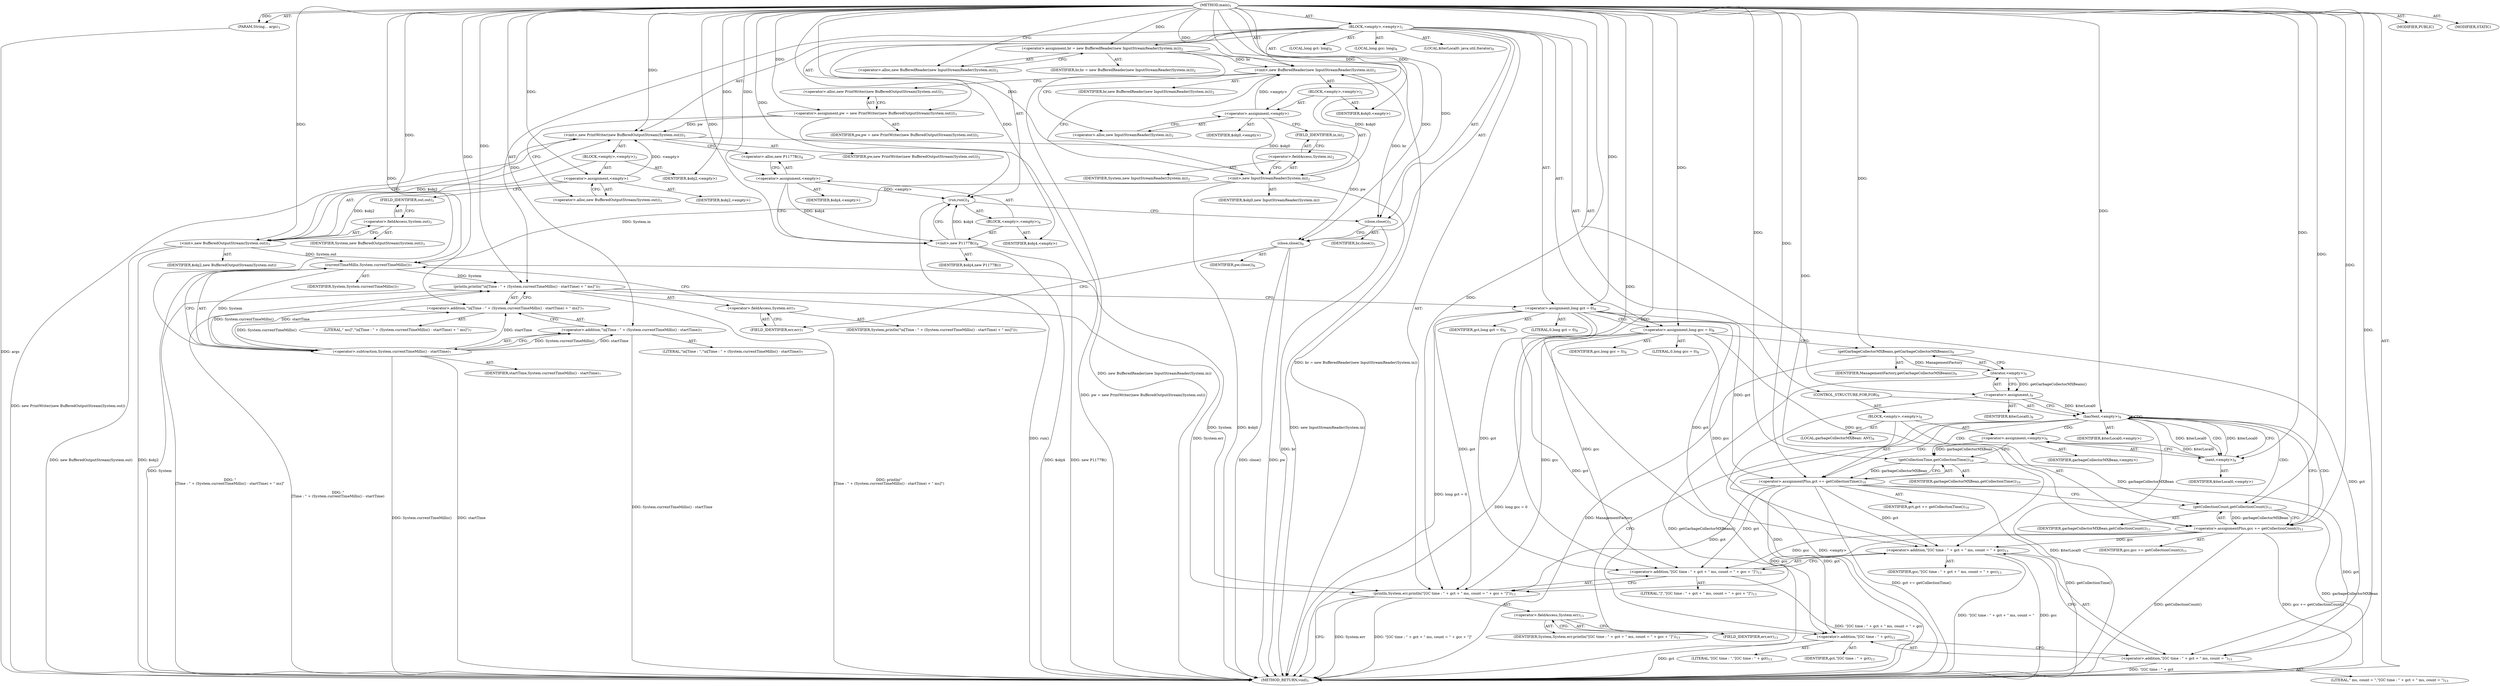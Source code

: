 digraph "main" {  
"17" [label = <(METHOD,main)<SUB>1</SUB>> ]
"18" [label = <(PARAM,String... args)<SUB>1</SUB>> ]
"19" [label = <(BLOCK,&lt;empty&gt;,&lt;empty&gt;)<SUB>1</SUB>> ]
"20" [label = <(&lt;operator&gt;.assignment,br = new BufferedReader(new InputStreamReader(System.in)))<SUB>2</SUB>> ]
"21" [label = <(IDENTIFIER,br,br = new BufferedReader(new InputStreamReader(System.in)))<SUB>2</SUB>> ]
"22" [label = <(&lt;operator&gt;.alloc,new BufferedReader(new InputStreamReader(System.in)))<SUB>2</SUB>> ]
"23" [label = <(&lt;init&gt;,new BufferedReader(new InputStreamReader(System.in)))<SUB>2</SUB>> ]
"24" [label = <(IDENTIFIER,br,new BufferedReader(new InputStreamReader(System.in)))<SUB>2</SUB>> ]
"25" [label = <(BLOCK,&lt;empty&gt;,&lt;empty&gt;)<SUB>2</SUB>> ]
"26" [label = <(&lt;operator&gt;.assignment,&lt;empty&gt;)> ]
"27" [label = <(IDENTIFIER,$obj0,&lt;empty&gt;)> ]
"28" [label = <(&lt;operator&gt;.alloc,new InputStreamReader(System.in))<SUB>2</SUB>> ]
"29" [label = <(&lt;init&gt;,new InputStreamReader(System.in))<SUB>2</SUB>> ]
"30" [label = <(IDENTIFIER,$obj0,new InputStreamReader(System.in))> ]
"31" [label = <(&lt;operator&gt;.fieldAccess,System.in)<SUB>2</SUB>> ]
"32" [label = <(IDENTIFIER,System,new InputStreamReader(System.in))<SUB>2</SUB>> ]
"33" [label = <(FIELD_IDENTIFIER,in,in)<SUB>2</SUB>> ]
"34" [label = <(IDENTIFIER,$obj0,&lt;empty&gt;)> ]
"35" [label = <(&lt;operator&gt;.assignment,pw = new PrintWriter(new BufferedOutputStream(System.out)))<SUB>3</SUB>> ]
"36" [label = <(IDENTIFIER,pw,pw = new PrintWriter(new BufferedOutputStream(System.out)))<SUB>3</SUB>> ]
"37" [label = <(&lt;operator&gt;.alloc,new PrintWriter(new BufferedOutputStream(System.out)))<SUB>3</SUB>> ]
"38" [label = <(&lt;init&gt;,new PrintWriter(new BufferedOutputStream(System.out)))<SUB>3</SUB>> ]
"39" [label = <(IDENTIFIER,pw,new PrintWriter(new BufferedOutputStream(System.out)))<SUB>3</SUB>> ]
"40" [label = <(BLOCK,&lt;empty&gt;,&lt;empty&gt;)<SUB>3</SUB>> ]
"41" [label = <(&lt;operator&gt;.assignment,&lt;empty&gt;)> ]
"42" [label = <(IDENTIFIER,$obj2,&lt;empty&gt;)> ]
"43" [label = <(&lt;operator&gt;.alloc,new BufferedOutputStream(System.out))<SUB>3</SUB>> ]
"44" [label = <(&lt;init&gt;,new BufferedOutputStream(System.out))<SUB>3</SUB>> ]
"45" [label = <(IDENTIFIER,$obj2,new BufferedOutputStream(System.out))> ]
"46" [label = <(&lt;operator&gt;.fieldAccess,System.out)<SUB>3</SUB>> ]
"47" [label = <(IDENTIFIER,System,new BufferedOutputStream(System.out))<SUB>3</SUB>> ]
"48" [label = <(FIELD_IDENTIFIER,out,out)<SUB>3</SUB>> ]
"49" [label = <(IDENTIFIER,$obj2,&lt;empty&gt;)> ]
"50" [label = <(run,run())<SUB>4</SUB>> ]
"51" [label = <(BLOCK,&lt;empty&gt;,&lt;empty&gt;)<SUB>4</SUB>> ]
"52" [label = <(&lt;operator&gt;.assignment,&lt;empty&gt;)> ]
"53" [label = <(IDENTIFIER,$obj4,&lt;empty&gt;)> ]
"54" [label = <(&lt;operator&gt;.alloc,new P1177B())<SUB>4</SUB>> ]
"55" [label = <(&lt;init&gt;,new P1177B())<SUB>4</SUB>> ]
"56" [label = <(IDENTIFIER,$obj4,new P1177B())> ]
"57" [label = <(IDENTIFIER,$obj4,&lt;empty&gt;)> ]
"58" [label = <(close,close())<SUB>5</SUB>> ]
"59" [label = <(IDENTIFIER,br,close())<SUB>5</SUB>> ]
"60" [label = <(close,close())<SUB>6</SUB>> ]
"61" [label = <(IDENTIFIER,pw,close())<SUB>6</SUB>> ]
"62" [label = <(println,println(&quot;\n[Time : &quot; + (System.currentTimeMillis() - startTime) + &quot; ms]&quot;))<SUB>7</SUB>> ]
"63" [label = <(&lt;operator&gt;.fieldAccess,System.err)<SUB>7</SUB>> ]
"64" [label = <(IDENTIFIER,System,println(&quot;\n[Time : &quot; + (System.currentTimeMillis() - startTime) + &quot; ms]&quot;))<SUB>7</SUB>> ]
"65" [label = <(FIELD_IDENTIFIER,err,err)<SUB>7</SUB>> ]
"66" [label = <(&lt;operator&gt;.addition,&quot;\n[Time : &quot; + (System.currentTimeMillis() - startTime) + &quot; ms]&quot;)<SUB>7</SUB>> ]
"67" [label = <(&lt;operator&gt;.addition,&quot;\n[Time : &quot; + (System.currentTimeMillis() - startTime))<SUB>7</SUB>> ]
"68" [label = <(LITERAL,&quot;\n[Time : &quot;,&quot;\n[Time : &quot; + (System.currentTimeMillis() - startTime))<SUB>7</SUB>> ]
"69" [label = <(&lt;operator&gt;.subtraction,System.currentTimeMillis() - startTime)<SUB>7</SUB>> ]
"70" [label = <(currentTimeMillis,System.currentTimeMillis())<SUB>7</SUB>> ]
"71" [label = <(IDENTIFIER,System,System.currentTimeMillis())<SUB>7</SUB>> ]
"72" [label = <(IDENTIFIER,startTime,System.currentTimeMillis() - startTime)<SUB>7</SUB>> ]
"73" [label = <(LITERAL,&quot; ms]&quot;,&quot;\n[Time : &quot; + (System.currentTimeMillis() - startTime) + &quot; ms]&quot;)<SUB>7</SUB>> ]
"74" [label = <(LOCAL,long gct: long)<SUB>8</SUB>> ]
"75" [label = <(LOCAL,long gcc: long)<SUB>8</SUB>> ]
"76" [label = <(&lt;operator&gt;.assignment,long gct = 0)<SUB>8</SUB>> ]
"77" [label = <(IDENTIFIER,gct,long gct = 0)<SUB>8</SUB>> ]
"78" [label = <(LITERAL,0,long gct = 0)<SUB>8</SUB>> ]
"79" [label = <(&lt;operator&gt;.assignment,long gcc = 0)<SUB>8</SUB>> ]
"80" [label = <(IDENTIFIER,gcc,long gcc = 0)<SUB>8</SUB>> ]
"81" [label = <(LITERAL,0,long gcc = 0)<SUB>8</SUB>> ]
"82" [label = <(LOCAL,$iterLocal0: java.util.Iterator)<SUB>9</SUB>> ]
"83" [label = <(&lt;operator&gt;.assignment,)<SUB>9</SUB>> ]
"84" [label = <(IDENTIFIER,$iterLocal0,)<SUB>9</SUB>> ]
"85" [label = <(iterator,&lt;empty&gt;)<SUB>9</SUB>> ]
"86" [label = <(getGarbageCollectorMXBeans,getGarbageCollectorMXBeans())<SUB>9</SUB>> ]
"87" [label = <(IDENTIFIER,ManagementFactory,getGarbageCollectorMXBeans())<SUB>9</SUB>> ]
"88" [label = <(CONTROL_STRUCTURE,FOR,FOR)<SUB>9</SUB>> ]
"89" [label = <(hasNext,&lt;empty&gt;)<SUB>9</SUB>> ]
"90" [label = <(IDENTIFIER,$iterLocal0,&lt;empty&gt;)> ]
"91" [label = <(BLOCK,&lt;empty&gt;,&lt;empty&gt;)<SUB>9</SUB>> ]
"92" [label = <(LOCAL,garbageCollectorMXBean: ANY)<SUB>9</SUB>> ]
"93" [label = <(&lt;operator&gt;.assignment,&lt;empty&gt;)<SUB>9</SUB>> ]
"94" [label = <(IDENTIFIER,garbageCollectorMXBean,&lt;empty&gt;)> ]
"95" [label = <(next,&lt;empty&gt;)<SUB>9</SUB>> ]
"96" [label = <(IDENTIFIER,$iterLocal0,&lt;empty&gt;)> ]
"97" [label = <(&lt;operator&gt;.assignmentPlus,gct += getCollectionTime())<SUB>10</SUB>> ]
"98" [label = <(IDENTIFIER,gct,gct += getCollectionTime())<SUB>10</SUB>> ]
"99" [label = <(getCollectionTime,getCollectionTime())<SUB>10</SUB>> ]
"100" [label = <(IDENTIFIER,garbageCollectorMXBean,getCollectionTime())<SUB>10</SUB>> ]
"101" [label = <(&lt;operator&gt;.assignmentPlus,gcc += getCollectionCount())<SUB>11</SUB>> ]
"102" [label = <(IDENTIFIER,gcc,gcc += getCollectionCount())<SUB>11</SUB>> ]
"103" [label = <(getCollectionCount,getCollectionCount())<SUB>11</SUB>> ]
"104" [label = <(IDENTIFIER,garbageCollectorMXBean,getCollectionCount())<SUB>11</SUB>> ]
"105" [label = <(println,System.err.println(&quot;[GC time : &quot; + gct + &quot; ms, count = &quot; + gcc + &quot;]&quot;))<SUB>13</SUB>> ]
"106" [label = <(&lt;operator&gt;.fieldAccess,System.err)<SUB>13</SUB>> ]
"107" [label = <(IDENTIFIER,System,System.err.println(&quot;[GC time : &quot; + gct + &quot; ms, count = &quot; + gcc + &quot;]&quot;))<SUB>13</SUB>> ]
"108" [label = <(FIELD_IDENTIFIER,err,err)<SUB>13</SUB>> ]
"109" [label = <(&lt;operator&gt;.addition,&quot;[GC time : &quot; + gct + &quot; ms, count = &quot; + gcc + &quot;]&quot;)<SUB>13</SUB>> ]
"110" [label = <(&lt;operator&gt;.addition,&quot;[GC time : &quot; + gct + &quot; ms, count = &quot; + gcc)<SUB>13</SUB>> ]
"111" [label = <(&lt;operator&gt;.addition,&quot;[GC time : &quot; + gct + &quot; ms, count = &quot;)<SUB>13</SUB>> ]
"112" [label = <(&lt;operator&gt;.addition,&quot;[GC time : &quot; + gct)<SUB>13</SUB>> ]
"113" [label = <(LITERAL,&quot;[GC time : &quot;,&quot;[GC time : &quot; + gct)<SUB>13</SUB>> ]
"114" [label = <(IDENTIFIER,gct,&quot;[GC time : &quot; + gct)<SUB>13</SUB>> ]
"115" [label = <(LITERAL,&quot; ms, count = &quot;,&quot;[GC time : &quot; + gct + &quot; ms, count = &quot;)<SUB>13</SUB>> ]
"116" [label = <(IDENTIFIER,gcc,&quot;[GC time : &quot; + gct + &quot; ms, count = &quot; + gcc)<SUB>13</SUB>> ]
"117" [label = <(LITERAL,&quot;]&quot;,&quot;[GC time : &quot; + gct + &quot; ms, count = &quot; + gcc + &quot;]&quot;)<SUB>13</SUB>> ]
"118" [label = <(MODIFIER,PUBLIC)> ]
"119" [label = <(MODIFIER,STATIC)> ]
"120" [label = <(METHOD_RETURN,void)<SUB>1</SUB>> ]
  "17" -> "18"  [ label = "AST: "] 
  "17" -> "19"  [ label = "AST: "] 
  "17" -> "118"  [ label = "AST: "] 
  "17" -> "119"  [ label = "AST: "] 
  "17" -> "120"  [ label = "AST: "] 
  "19" -> "20"  [ label = "AST: "] 
  "19" -> "23"  [ label = "AST: "] 
  "19" -> "35"  [ label = "AST: "] 
  "19" -> "38"  [ label = "AST: "] 
  "19" -> "50"  [ label = "AST: "] 
  "19" -> "58"  [ label = "AST: "] 
  "19" -> "60"  [ label = "AST: "] 
  "19" -> "62"  [ label = "AST: "] 
  "19" -> "74"  [ label = "AST: "] 
  "19" -> "75"  [ label = "AST: "] 
  "19" -> "76"  [ label = "AST: "] 
  "19" -> "79"  [ label = "AST: "] 
  "19" -> "82"  [ label = "AST: "] 
  "19" -> "83"  [ label = "AST: "] 
  "19" -> "88"  [ label = "AST: "] 
  "19" -> "105"  [ label = "AST: "] 
  "20" -> "21"  [ label = "AST: "] 
  "20" -> "22"  [ label = "AST: "] 
  "23" -> "24"  [ label = "AST: "] 
  "23" -> "25"  [ label = "AST: "] 
  "25" -> "26"  [ label = "AST: "] 
  "25" -> "29"  [ label = "AST: "] 
  "25" -> "34"  [ label = "AST: "] 
  "26" -> "27"  [ label = "AST: "] 
  "26" -> "28"  [ label = "AST: "] 
  "29" -> "30"  [ label = "AST: "] 
  "29" -> "31"  [ label = "AST: "] 
  "31" -> "32"  [ label = "AST: "] 
  "31" -> "33"  [ label = "AST: "] 
  "35" -> "36"  [ label = "AST: "] 
  "35" -> "37"  [ label = "AST: "] 
  "38" -> "39"  [ label = "AST: "] 
  "38" -> "40"  [ label = "AST: "] 
  "40" -> "41"  [ label = "AST: "] 
  "40" -> "44"  [ label = "AST: "] 
  "40" -> "49"  [ label = "AST: "] 
  "41" -> "42"  [ label = "AST: "] 
  "41" -> "43"  [ label = "AST: "] 
  "44" -> "45"  [ label = "AST: "] 
  "44" -> "46"  [ label = "AST: "] 
  "46" -> "47"  [ label = "AST: "] 
  "46" -> "48"  [ label = "AST: "] 
  "50" -> "51"  [ label = "AST: "] 
  "51" -> "52"  [ label = "AST: "] 
  "51" -> "55"  [ label = "AST: "] 
  "51" -> "57"  [ label = "AST: "] 
  "52" -> "53"  [ label = "AST: "] 
  "52" -> "54"  [ label = "AST: "] 
  "55" -> "56"  [ label = "AST: "] 
  "58" -> "59"  [ label = "AST: "] 
  "60" -> "61"  [ label = "AST: "] 
  "62" -> "63"  [ label = "AST: "] 
  "62" -> "66"  [ label = "AST: "] 
  "63" -> "64"  [ label = "AST: "] 
  "63" -> "65"  [ label = "AST: "] 
  "66" -> "67"  [ label = "AST: "] 
  "66" -> "73"  [ label = "AST: "] 
  "67" -> "68"  [ label = "AST: "] 
  "67" -> "69"  [ label = "AST: "] 
  "69" -> "70"  [ label = "AST: "] 
  "69" -> "72"  [ label = "AST: "] 
  "70" -> "71"  [ label = "AST: "] 
  "76" -> "77"  [ label = "AST: "] 
  "76" -> "78"  [ label = "AST: "] 
  "79" -> "80"  [ label = "AST: "] 
  "79" -> "81"  [ label = "AST: "] 
  "83" -> "84"  [ label = "AST: "] 
  "83" -> "85"  [ label = "AST: "] 
  "85" -> "86"  [ label = "AST: "] 
  "86" -> "87"  [ label = "AST: "] 
  "88" -> "89"  [ label = "AST: "] 
  "88" -> "91"  [ label = "AST: "] 
  "89" -> "90"  [ label = "AST: "] 
  "91" -> "92"  [ label = "AST: "] 
  "91" -> "93"  [ label = "AST: "] 
  "91" -> "97"  [ label = "AST: "] 
  "91" -> "101"  [ label = "AST: "] 
  "93" -> "94"  [ label = "AST: "] 
  "93" -> "95"  [ label = "AST: "] 
  "95" -> "96"  [ label = "AST: "] 
  "97" -> "98"  [ label = "AST: "] 
  "97" -> "99"  [ label = "AST: "] 
  "99" -> "100"  [ label = "AST: "] 
  "101" -> "102"  [ label = "AST: "] 
  "101" -> "103"  [ label = "AST: "] 
  "103" -> "104"  [ label = "AST: "] 
  "105" -> "106"  [ label = "AST: "] 
  "105" -> "109"  [ label = "AST: "] 
  "106" -> "107"  [ label = "AST: "] 
  "106" -> "108"  [ label = "AST: "] 
  "109" -> "110"  [ label = "AST: "] 
  "109" -> "117"  [ label = "AST: "] 
  "110" -> "111"  [ label = "AST: "] 
  "110" -> "116"  [ label = "AST: "] 
  "111" -> "112"  [ label = "AST: "] 
  "111" -> "115"  [ label = "AST: "] 
  "112" -> "113"  [ label = "AST: "] 
  "112" -> "114"  [ label = "AST: "] 
  "20" -> "28"  [ label = "CFG: "] 
  "23" -> "37"  [ label = "CFG: "] 
  "35" -> "43"  [ label = "CFG: "] 
  "38" -> "54"  [ label = "CFG: "] 
  "50" -> "58"  [ label = "CFG: "] 
  "58" -> "60"  [ label = "CFG: "] 
  "60" -> "65"  [ label = "CFG: "] 
  "62" -> "76"  [ label = "CFG: "] 
  "76" -> "79"  [ label = "CFG: "] 
  "79" -> "86"  [ label = "CFG: "] 
  "83" -> "89"  [ label = "CFG: "] 
  "105" -> "120"  [ label = "CFG: "] 
  "22" -> "20"  [ label = "CFG: "] 
  "37" -> "35"  [ label = "CFG: "] 
  "63" -> "70"  [ label = "CFG: "] 
  "66" -> "62"  [ label = "CFG: "] 
  "85" -> "83"  [ label = "CFG: "] 
  "89" -> "95"  [ label = "CFG: "] 
  "89" -> "108"  [ label = "CFG: "] 
  "106" -> "112"  [ label = "CFG: "] 
  "109" -> "105"  [ label = "CFG: "] 
  "26" -> "33"  [ label = "CFG: "] 
  "29" -> "23"  [ label = "CFG: "] 
  "41" -> "48"  [ label = "CFG: "] 
  "44" -> "38"  [ label = "CFG: "] 
  "52" -> "55"  [ label = "CFG: "] 
  "55" -> "50"  [ label = "CFG: "] 
  "65" -> "63"  [ label = "CFG: "] 
  "67" -> "66"  [ label = "CFG: "] 
  "86" -> "85"  [ label = "CFG: "] 
  "93" -> "99"  [ label = "CFG: "] 
  "97" -> "103"  [ label = "CFG: "] 
  "101" -> "89"  [ label = "CFG: "] 
  "108" -> "106"  [ label = "CFG: "] 
  "110" -> "109"  [ label = "CFG: "] 
  "28" -> "26"  [ label = "CFG: "] 
  "31" -> "29"  [ label = "CFG: "] 
  "43" -> "41"  [ label = "CFG: "] 
  "46" -> "44"  [ label = "CFG: "] 
  "54" -> "52"  [ label = "CFG: "] 
  "69" -> "67"  [ label = "CFG: "] 
  "95" -> "93"  [ label = "CFG: "] 
  "99" -> "97"  [ label = "CFG: "] 
  "103" -> "101"  [ label = "CFG: "] 
  "111" -> "110"  [ label = "CFG: "] 
  "33" -> "31"  [ label = "CFG: "] 
  "48" -> "46"  [ label = "CFG: "] 
  "70" -> "69"  [ label = "CFG: "] 
  "112" -> "111"  [ label = "CFG: "] 
  "17" -> "22"  [ label = "CFG: "] 
  "18" -> "120"  [ label = "DDG: args"] 
  "20" -> "120"  [ label = "DDG: br = new BufferedReader(new InputStreamReader(System.in))"] 
  "29" -> "120"  [ label = "DDG: $obj0"] 
  "29" -> "120"  [ label = "DDG: new InputStreamReader(System.in)"] 
  "23" -> "120"  [ label = "DDG: new BufferedReader(new InputStreamReader(System.in))"] 
  "35" -> "120"  [ label = "DDG: pw = new PrintWriter(new BufferedOutputStream(System.out))"] 
  "44" -> "120"  [ label = "DDG: $obj2"] 
  "44" -> "120"  [ label = "DDG: new BufferedOutputStream(System.out)"] 
  "38" -> "120"  [ label = "DDG: new PrintWriter(new BufferedOutputStream(System.out))"] 
  "55" -> "120"  [ label = "DDG: $obj4"] 
  "55" -> "120"  [ label = "DDG: new P1177B()"] 
  "50" -> "120"  [ label = "DDG: run()"] 
  "58" -> "120"  [ label = "DDG: br"] 
  "60" -> "120"  [ label = "DDG: pw"] 
  "60" -> "120"  [ label = "DDG: close()"] 
  "70" -> "120"  [ label = "DDG: System"] 
  "69" -> "120"  [ label = "DDG: System.currentTimeMillis()"] 
  "67" -> "120"  [ label = "DDG: System.currentTimeMillis() - startTime"] 
  "66" -> "120"  [ label = "DDG: &quot;\n[Time : &quot; + (System.currentTimeMillis() - startTime)"] 
  "62" -> "120"  [ label = "DDG: &quot;\n[Time : &quot; + (System.currentTimeMillis() - startTime) + &quot; ms]&quot;"] 
  "62" -> "120"  [ label = "DDG: println(&quot;\n[Time : &quot; + (System.currentTimeMillis() - startTime) + &quot; ms]&quot;)"] 
  "76" -> "120"  [ label = "DDG: long gct = 0"] 
  "79" -> "120"  [ label = "DDG: long gcc = 0"] 
  "85" -> "120"  [ label = "DDG: getGarbageCollectorMXBeans()"] 
  "83" -> "120"  [ label = "DDG: "] 
  "89" -> "120"  [ label = "DDG: $iterLocal0"] 
  "89" -> "120"  [ label = "DDG: &lt;empty&gt;"] 
  "105" -> "120"  [ label = "DDG: System.err"] 
  "112" -> "120"  [ label = "DDG: gct"] 
  "111" -> "120"  [ label = "DDG: &quot;[GC time : &quot; + gct"] 
  "110" -> "120"  [ label = "DDG: &quot;[GC time : &quot; + gct + &quot; ms, count = &quot;"] 
  "110" -> "120"  [ label = "DDG: gcc"] 
  "109" -> "120"  [ label = "DDG: &quot;[GC time : &quot; + gct + &quot; ms, count = &quot; + gcc"] 
  "105" -> "120"  [ label = "DDG: &quot;[GC time : &quot; + gct + &quot; ms, count = &quot; + gcc + &quot;]&quot;"] 
  "97" -> "120"  [ label = "DDG: getCollectionTime()"] 
  "97" -> "120"  [ label = "DDG: gct += getCollectionTime()"] 
  "103" -> "120"  [ label = "DDG: garbageCollectorMXBean"] 
  "101" -> "120"  [ label = "DDG: getCollectionCount()"] 
  "101" -> "120"  [ label = "DDG: gcc += getCollectionCount()"] 
  "86" -> "120"  [ label = "DDG: ManagementFactory"] 
  "69" -> "120"  [ label = "DDG: startTime"] 
  "17" -> "18"  [ label = "DDG: "] 
  "17" -> "20"  [ label = "DDG: "] 
  "17" -> "35"  [ label = "DDG: "] 
  "17" -> "76"  [ label = "DDG: "] 
  "17" -> "79"  [ label = "DDG: "] 
  "85" -> "83"  [ label = "DDG: getGarbageCollectorMXBeans()"] 
  "20" -> "23"  [ label = "DDG: br"] 
  "17" -> "23"  [ label = "DDG: "] 
  "26" -> "23"  [ label = "DDG: &lt;empty&gt;"] 
  "29" -> "23"  [ label = "DDG: $obj0"] 
  "35" -> "38"  [ label = "DDG: pw"] 
  "17" -> "38"  [ label = "DDG: "] 
  "41" -> "38"  [ label = "DDG: &lt;empty&gt;"] 
  "44" -> "38"  [ label = "DDG: $obj2"] 
  "52" -> "50"  [ label = "DDG: &lt;empty&gt;"] 
  "55" -> "50"  [ label = "DDG: $obj4"] 
  "17" -> "50"  [ label = "DDG: "] 
  "23" -> "58"  [ label = "DDG: br"] 
  "17" -> "58"  [ label = "DDG: "] 
  "38" -> "60"  [ label = "DDG: pw"] 
  "17" -> "60"  [ label = "DDG: "] 
  "70" -> "62"  [ label = "DDG: System"] 
  "17" -> "62"  [ label = "DDG: "] 
  "69" -> "62"  [ label = "DDG: System.currentTimeMillis()"] 
  "69" -> "62"  [ label = "DDG: startTime"] 
  "62" -> "105"  [ label = "DDG: System.err"] 
  "70" -> "105"  [ label = "DDG: System"] 
  "17" -> "105"  [ label = "DDG: "] 
  "76" -> "105"  [ label = "DDG: gct"] 
  "97" -> "105"  [ label = "DDG: gct"] 
  "79" -> "105"  [ label = "DDG: gcc"] 
  "101" -> "105"  [ label = "DDG: gcc"] 
  "17" -> "26"  [ label = "DDG: "] 
  "17" -> "34"  [ label = "DDG: "] 
  "17" -> "41"  [ label = "DDG: "] 
  "17" -> "49"  [ label = "DDG: "] 
  "17" -> "52"  [ label = "DDG: "] 
  "17" -> "57"  [ label = "DDG: "] 
  "17" -> "66"  [ label = "DDG: "] 
  "69" -> "66"  [ label = "DDG: System.currentTimeMillis()"] 
  "69" -> "66"  [ label = "DDG: startTime"] 
  "86" -> "85"  [ label = "DDG: ManagementFactory"] 
  "83" -> "89"  [ label = "DDG: $iterLocal0"] 
  "95" -> "89"  [ label = "DDG: $iterLocal0"] 
  "17" -> "89"  [ label = "DDG: "] 
  "95" -> "93"  [ label = "DDG: $iterLocal0"] 
  "99" -> "97"  [ label = "DDG: garbageCollectorMXBean"] 
  "103" -> "101"  [ label = "DDG: garbageCollectorMXBean"] 
  "17" -> "109"  [ label = "DDG: "] 
  "76" -> "109"  [ label = "DDG: gct"] 
  "97" -> "109"  [ label = "DDG: gct"] 
  "79" -> "109"  [ label = "DDG: gcc"] 
  "101" -> "109"  [ label = "DDG: gcc"] 
  "26" -> "29"  [ label = "DDG: $obj0"] 
  "17" -> "29"  [ label = "DDG: "] 
  "41" -> "44"  [ label = "DDG: $obj2"] 
  "17" -> "44"  [ label = "DDG: "] 
  "52" -> "55"  [ label = "DDG: $obj4"] 
  "17" -> "55"  [ label = "DDG: "] 
  "17" -> "67"  [ label = "DDG: "] 
  "69" -> "67"  [ label = "DDG: System.currentTimeMillis()"] 
  "69" -> "67"  [ label = "DDG: startTime"] 
  "17" -> "86"  [ label = "DDG: "] 
  "76" -> "97"  [ label = "DDG: gct"] 
  "17" -> "97"  [ label = "DDG: "] 
  "79" -> "101"  [ label = "DDG: gcc"] 
  "17" -> "101"  [ label = "DDG: "] 
  "17" -> "110"  [ label = "DDG: "] 
  "76" -> "110"  [ label = "DDG: gct"] 
  "97" -> "110"  [ label = "DDG: gct"] 
  "79" -> "110"  [ label = "DDG: gcc"] 
  "101" -> "110"  [ label = "DDG: gcc"] 
  "70" -> "69"  [ label = "DDG: System"] 
  "17" -> "69"  [ label = "DDG: "] 
  "89" -> "95"  [ label = "DDG: $iterLocal0"] 
  "17" -> "95"  [ label = "DDG: "] 
  "93" -> "99"  [ label = "DDG: garbageCollectorMXBean"] 
  "17" -> "99"  [ label = "DDG: "] 
  "99" -> "103"  [ label = "DDG: garbageCollectorMXBean"] 
  "17" -> "103"  [ label = "DDG: "] 
  "17" -> "111"  [ label = "DDG: "] 
  "76" -> "111"  [ label = "DDG: gct"] 
  "97" -> "111"  [ label = "DDG: gct"] 
  "29" -> "70"  [ label = "DDG: System.in"] 
  "44" -> "70"  [ label = "DDG: System.out"] 
  "17" -> "70"  [ label = "DDG: "] 
  "17" -> "112"  [ label = "DDG: "] 
  "76" -> "112"  [ label = "DDG: gct"] 
  "97" -> "112"  [ label = "DDG: gct"] 
  "89" -> "97"  [ label = "CDG: "] 
  "89" -> "89"  [ label = "CDG: "] 
  "89" -> "99"  [ label = "CDG: "] 
  "89" -> "93"  [ label = "CDG: "] 
  "89" -> "101"  [ label = "CDG: "] 
  "89" -> "103"  [ label = "CDG: "] 
  "89" -> "95"  [ label = "CDG: "] 
}
